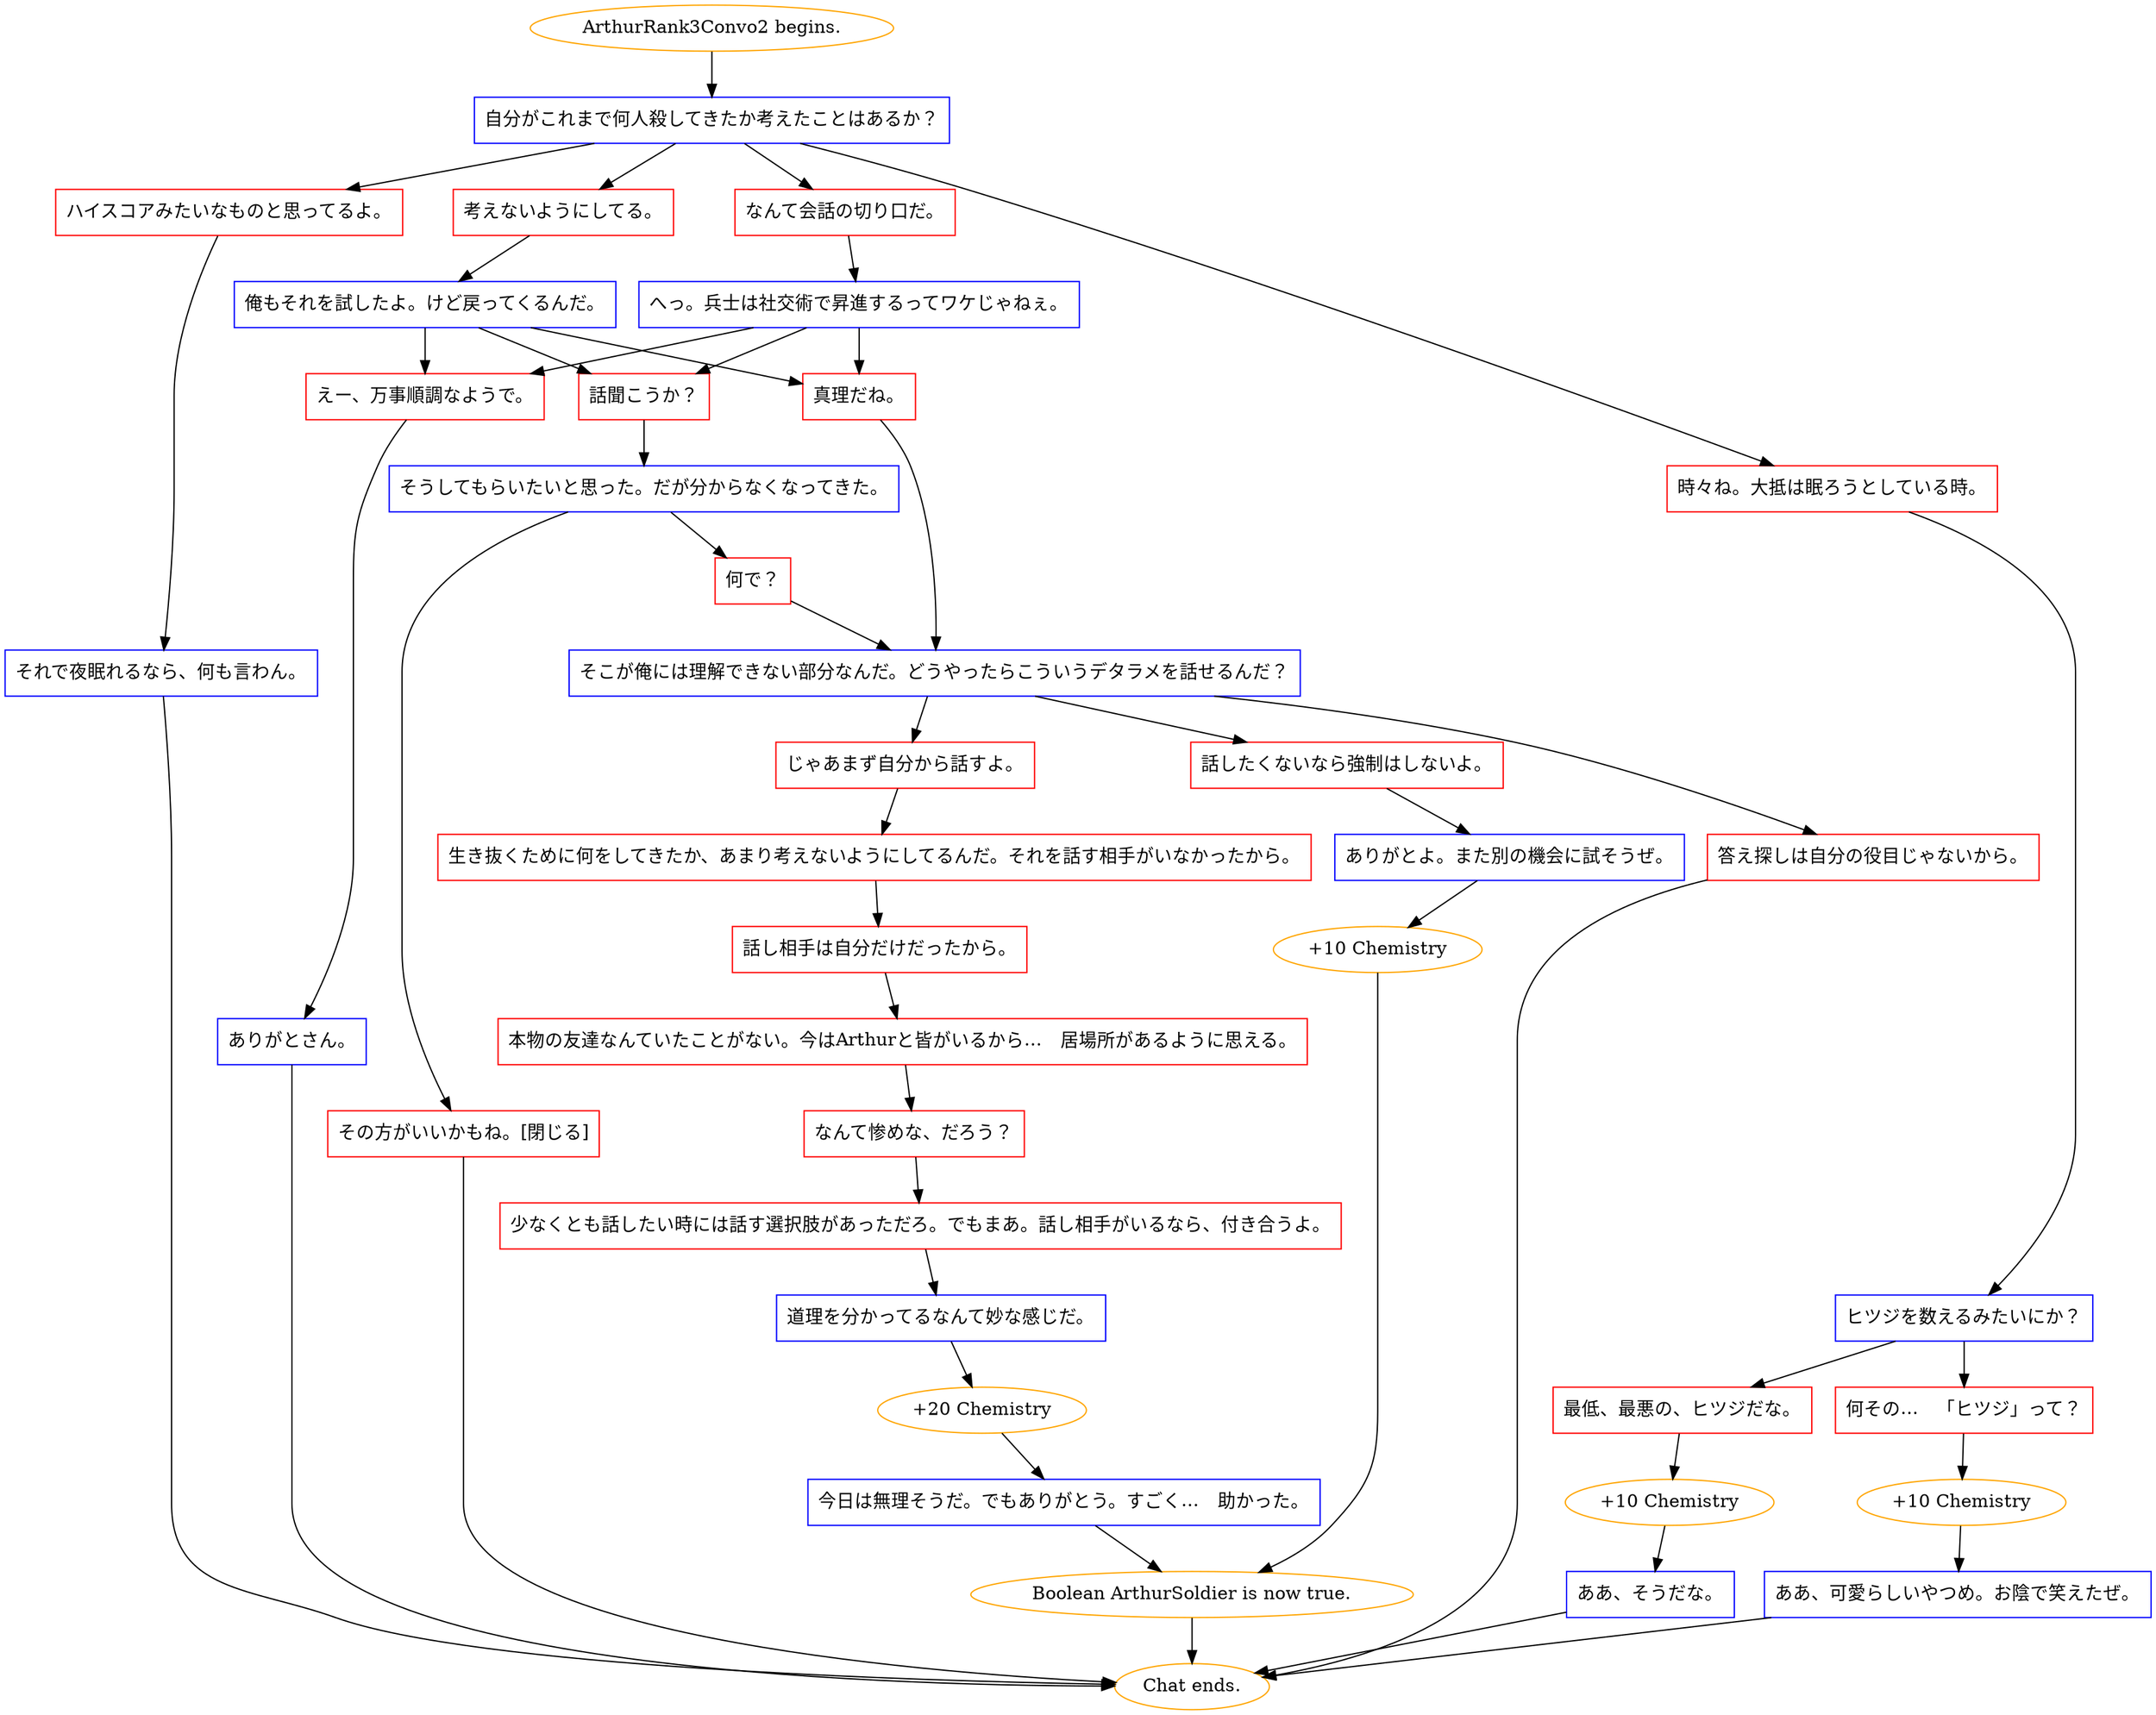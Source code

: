 digraph {
	"ArthurRank3Convo2 begins." [color=orange];
		"ArthurRank3Convo2 begins." -> j1497408583;
	j1497408583 [label="自分がこれまで何人殺してきたか考えたことはあるか？",shape=box,color=blue];
		j1497408583 -> j3529280113;
		j1497408583 -> j1150157837;
		j1497408583 -> j998993903;
		j1497408583 -> j1061763182;
	j3529280113 [label="考えないようにしてる。",shape=box,color=red];
		j3529280113 -> j4293334997;
	j1150157837 [label="なんて会話の切り口だ。",shape=box,color=red];
		j1150157837 -> j324736255;
	j998993903 [label="時々ね。大抵は眠ろうとしている時。",shape=box,color=red];
		j998993903 -> j3979260243;
	j1061763182 [label="ハイスコアみたいなものと思ってるよ。",shape=box,color=red];
		j1061763182 -> j2483823850;
	j4293334997 [label="俺もそれを試したよ。けど戻ってくるんだ。",shape=box,color=blue];
		j4293334997 -> j1818707577;
		j4293334997 -> j771097298;
		j4293334997 -> j1639414911;
	j324736255 [label="へっ。兵士は社交術で昇進するってワケじゃねぇ。",shape=box,color=blue];
		j324736255 -> j1818707577;
		j324736255 -> j771097298;
		j324736255 -> j1639414911;
	j3979260243 [label="ヒツジを数えるみたいにか？",shape=box,color=blue];
		j3979260243 -> j3995372965;
		j3979260243 -> j2661010687;
	j2483823850 [label="それで夜眠れるなら、何も言わん。",shape=box,color=blue];
		j2483823850 -> "Chat ends.";
	j1818707577 [label="話聞こうか？",shape=box,color=red];
		j1818707577 -> j328846021;
	j771097298 [label="真理だね。",shape=box,color=red];
		j771097298 -> j646742645;
	j1639414911 [label="えー、万事順調なようで。",shape=box,color=red];
		j1639414911 -> j1587920635;
	j3995372965 [label="最低、最悪の、ヒツジだな。",shape=box,color=red];
		j3995372965 -> j1245300230;
	j2661010687 [label="何その…　「ヒツジ」って？",shape=box,color=red];
		j2661010687 -> j1629080622;
	"Chat ends." [color=orange];
	j328846021 [label="そうしてもらいたいと思った。だが分からなくなってきた。",shape=box,color=blue];
		j328846021 -> j300170408;
		j328846021 -> j936451744;
	j646742645 [label="そこが俺には理解できない部分なんだ。どうやったらこういうデタラメを話せるんだ？",shape=box,color=blue];
		j646742645 -> j2986621614;
		j646742645 -> j2390859726;
		j646742645 -> j801143772;
	j1587920635 [label="ありがとさん。",shape=box,color=blue];
		j1587920635 -> "Chat ends.";
	j1245300230 [label="+10 Chemistry",color=orange];
		j1245300230 -> j289907163;
	j1629080622 [label="+10 Chemistry",color=orange];
		j1629080622 -> j3789889021;
	j300170408 [label="何で？",shape=box,color=red];
		j300170408 -> j646742645;
	j936451744 [label="その方がいいかもね。[閉じる]",shape=box,color=red];
		j936451744 -> "Chat ends.";
	j2986621614 [label="話したくないなら強制はしないよ。",shape=box,color=red];
		j2986621614 -> j2693094262;
	j2390859726 [label="じゃあまず自分から話すよ。",shape=box,color=red];
		j2390859726 -> j3472250522;
	j801143772 [label="答え探しは自分の役目じゃないから。",shape=box,color=red];
		j801143772 -> "Chat ends.";
	j289907163 [label="ああ、そうだな。",shape=box,color=blue];
		j289907163 -> "Chat ends.";
	j3789889021 [label="ああ、可愛らしいやつめ。お陰で笑えたぜ。",shape=box,color=blue];
		j3789889021 -> "Chat ends.";
	j2693094262 [label="ありがとよ。また別の機会に試そうぜ。",shape=box,color=blue];
		j2693094262 -> j3874352369;
	j3472250522 [label="生き抜くために何をしてきたか、あまり考えないようにしてるんだ。それを話す相手がいなかったから。",shape=box,color=red];
		j3472250522 -> j2395192975;
	j3874352369 [label="+10 Chemistry",color=orange];
		j3874352369 -> j1487843466;
	j2395192975 [label="話し相手は自分だけだったから。",shape=box,color=red];
		j2395192975 -> j1263197416;
	j1487843466 [label="Boolean ArthurSoldier is now true.",color=orange];
		j1487843466 -> "Chat ends.";
	j1263197416 [label="本物の友達なんていたことがない。今はArthurと皆がいるから…　居場所があるように思える。",shape=box,color=red];
		j1263197416 -> j1837923580;
	j1837923580 [label="なんて惨めな、だろう？",shape=box,color=red];
		j1837923580 -> j785175482;
	j785175482 [label="少なくとも話したい時には話す選択肢があっただろ。でもまあ。話し相手がいるなら、付き合うよ。",shape=box,color=red];
		j785175482 -> j2463586955;
	j2463586955 [label="道理を分かってるなんて妙な感じだ。",shape=box,color=blue];
		j2463586955 -> j4218592476;
	j4218592476 [label="+20 Chemistry",color=orange];
		j4218592476 -> j3319977540;
	j3319977540 [label="今日は無理そうだ。でもありがとう。すごく…　助かった。",shape=box,color=blue];
		j3319977540 -> j1487843466;
}